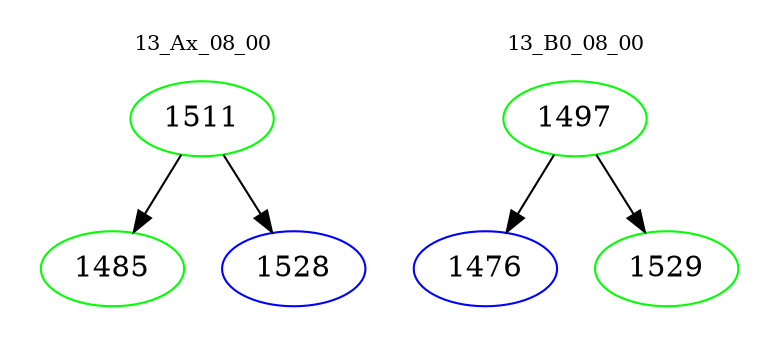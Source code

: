 digraph{
subgraph cluster_0 {
color = white
label = "13_Ax_08_00";
fontsize=10;
T0_1511 [label="1511", color="green"]
T0_1511 -> T0_1485 [color="black"]
T0_1485 [label="1485", color="green"]
T0_1511 -> T0_1528 [color="black"]
T0_1528 [label="1528", color="blue"]
}
subgraph cluster_1 {
color = white
label = "13_B0_08_00";
fontsize=10;
T1_1497 [label="1497", color="green"]
T1_1497 -> T1_1476 [color="black"]
T1_1476 [label="1476", color="blue"]
T1_1497 -> T1_1529 [color="black"]
T1_1529 [label="1529", color="green"]
}
}
